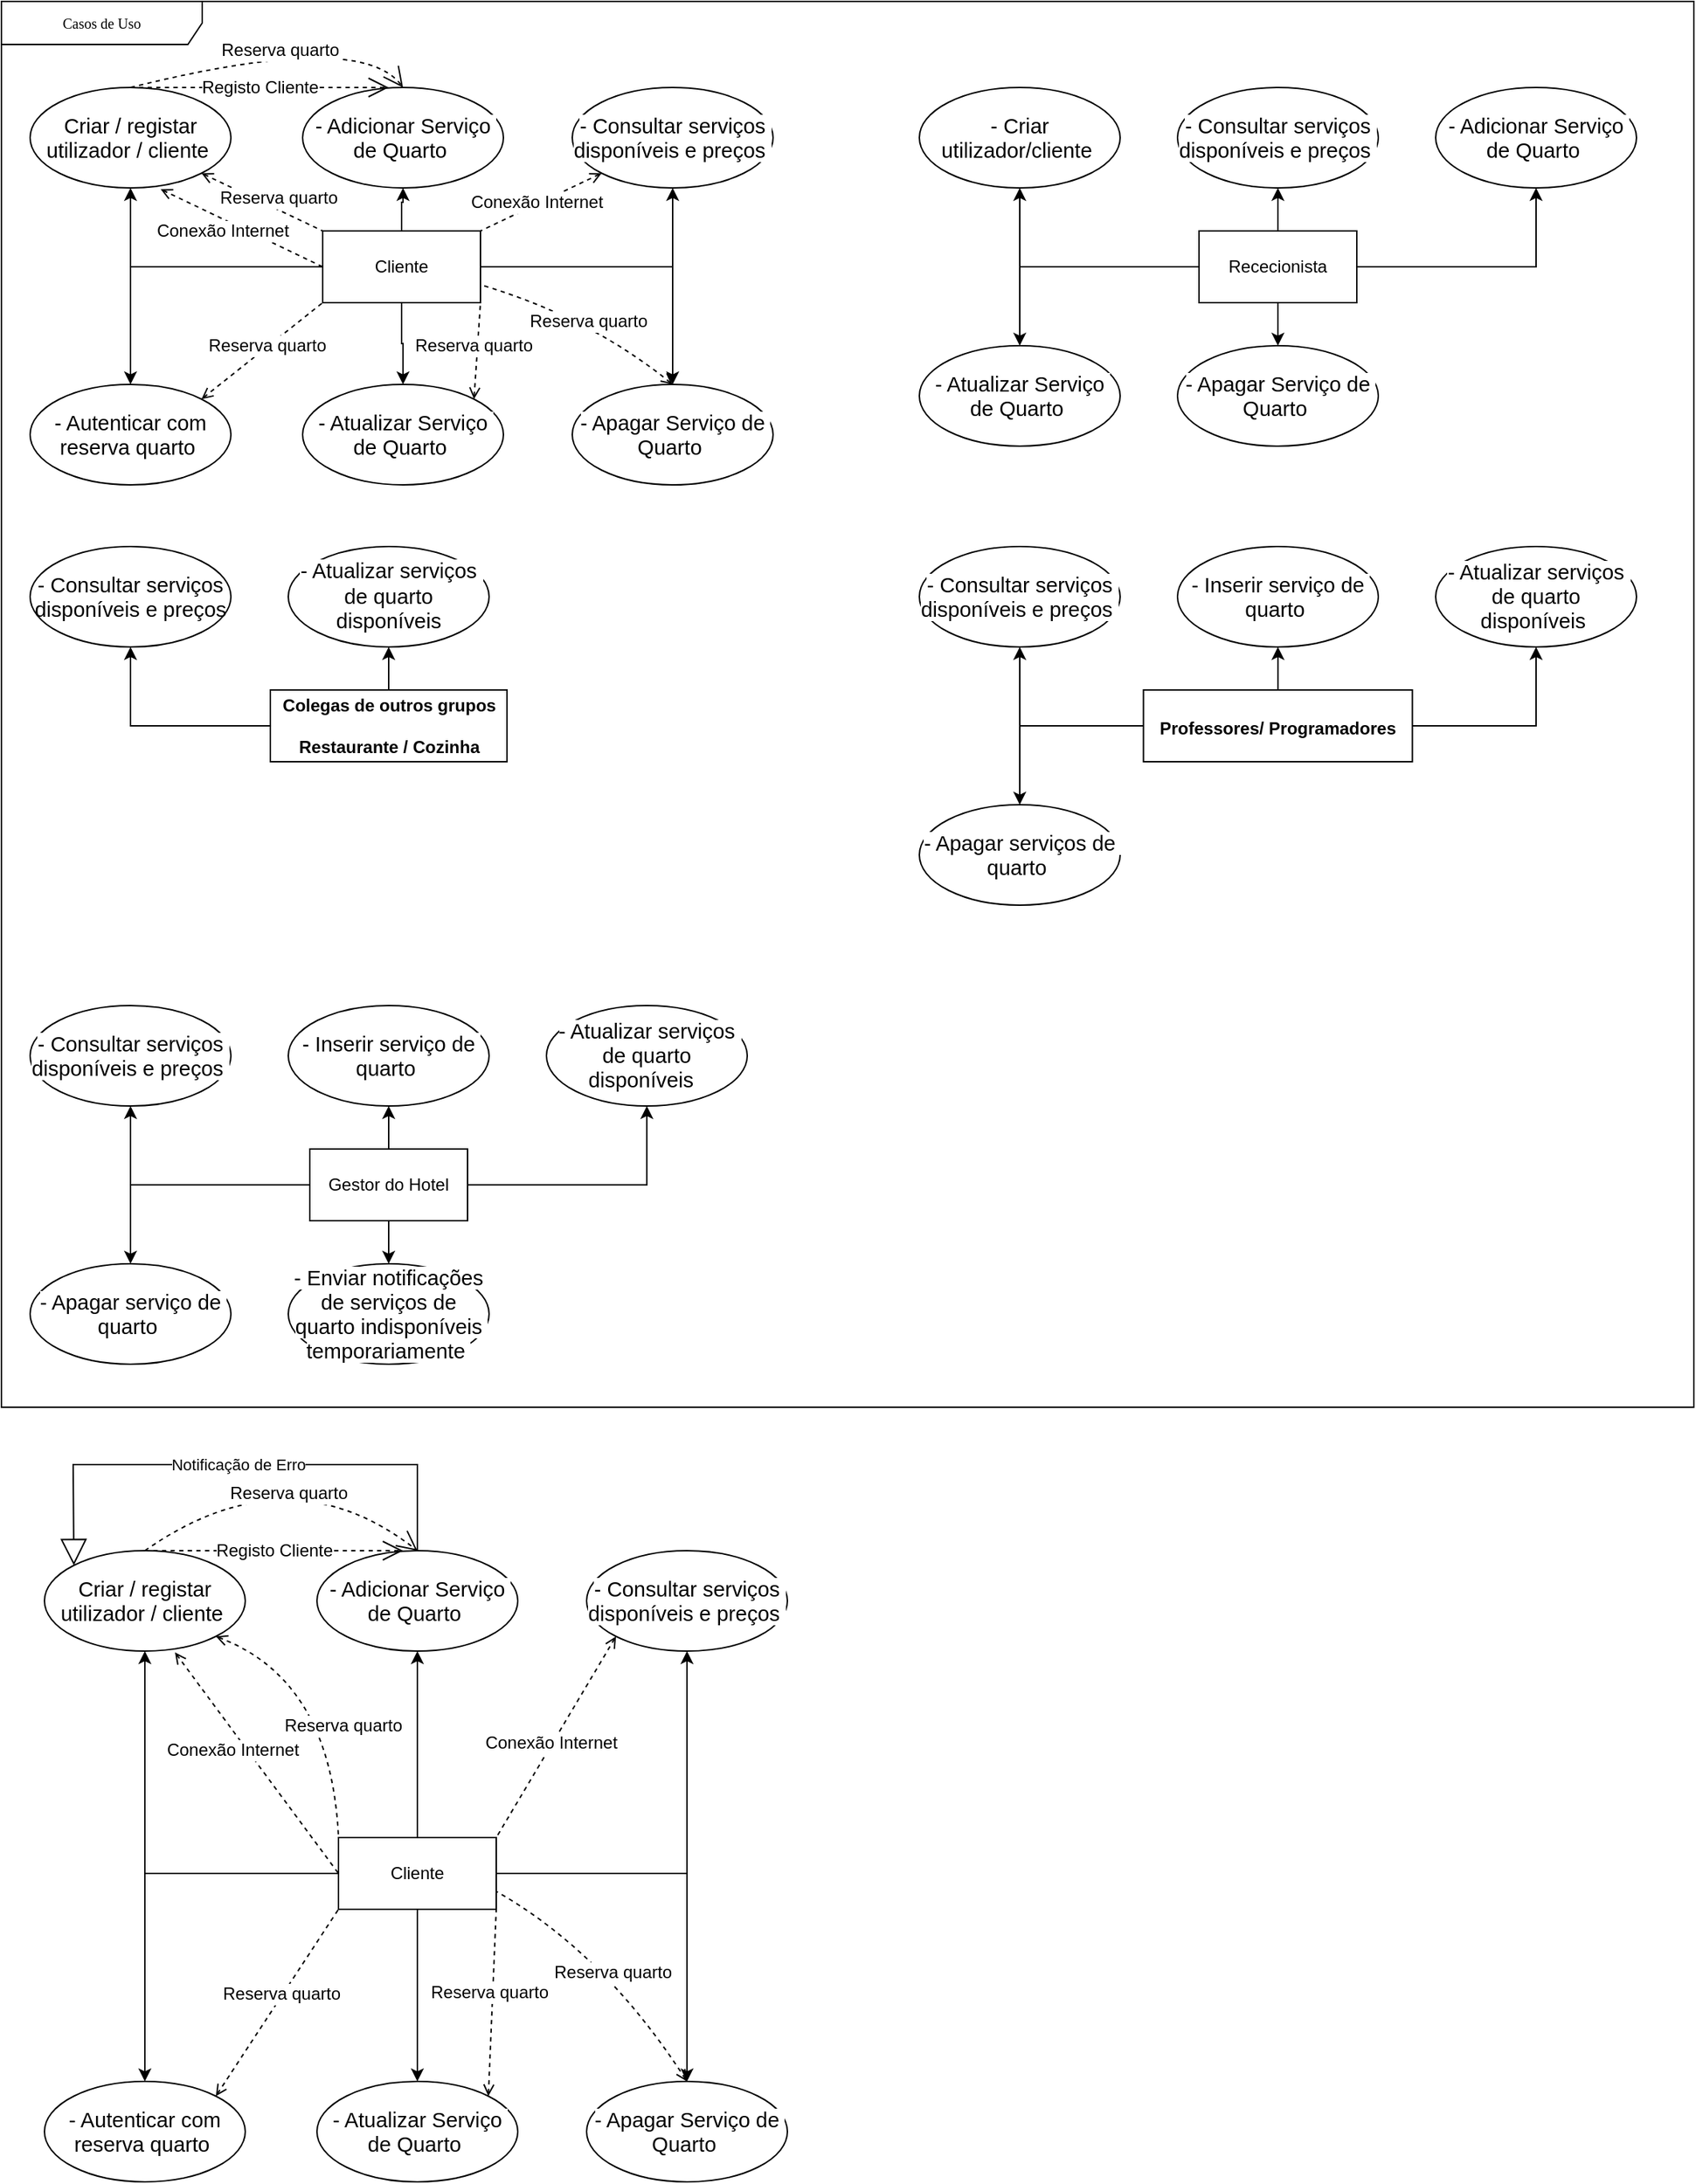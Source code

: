 <mxfile version="24.7.17">
  <diagram name="Page-1" id="c4acf3e9-155e-7222-9cf6-157b1a14988f">
    <mxGraphModel dx="1722" dy="953" grid="1" gridSize="10" guides="1" tooltips="1" connect="1" arrows="1" fold="1" page="1" pageScale="1" pageWidth="850" pageHeight="1100" background="none" math="0" shadow="0">
      <root>
        <mxCell id="0" />
        <mxCell id="1" parent="0" />
        <mxCell id="17acba5748e5396b-1" value="Casos de Uso" style="shape=umlFrame;whiteSpace=wrap;html=1;rounded=0;shadow=0;comic=0;labelBackgroundColor=none;strokeWidth=1;fontFamily=Verdana;fontSize=10;align=center;width=140;height=30;" parent="1" vertex="1">
          <mxGeometry x="20" y="20" width="1180" height="980" as="geometry" />
        </mxCell>
        <mxCell id="TRqUTvNIFAxU2LXoDbBm-1" value="&lt;span style=&quot;-webkit-user-drag: none; -webkit-tap-highlight-color: transparent; margin: 0px; padding: 0px; user-select: text; text-align: left; white-space-collapse: preserve; background-color: rgb(255, 255, 255); font-size: 11pt; line-height: 17px; font-family: Calibri, Calibri_EmbeddedFont, Calibri_MSFontService, sans-serif; font-variant-ligatures: none !important;&quot; class=&quot;TextRun SCXW75571913 BCX0&quot; lang=&quot;PT-PT&quot; data-contrast=&quot;auto&quot;&gt;&lt;span style=&quot;-webkit-user-drag: none; -webkit-tap-highlight-color: transparent; margin: 0px; padding: 0px; user-select: text;&quot; class=&quot;NormalTextRun SCXW75571913 BCX0&quot;&gt;Criar &lt;/span&gt;&lt;span style=&quot;-webkit-user-drag: none; -webkit-tap-highlight-color: transparent; margin: 0px; padding: 0px; user-select: text;&quot; class=&quot;NormalTextRun SCXW75571913 BCX0&quot;&gt;/ registar&lt;/span&gt;&lt;span style=&quot;-webkit-user-drag: none; -webkit-tap-highlight-color: transparent; margin: 0px; padding: 0px; user-select: text;&quot; class=&quot;NormalTextRun SCXW75571913 BCX0&quot;&gt; utilizador &lt;/span&gt;&lt;span style=&quot;-webkit-user-drag: none; -webkit-tap-highlight-color: transparent; margin: 0px; padding: 0px; user-select: text;&quot; class=&quot;NormalTextRun SCXW75571913 BCX0&quot;&gt;/ cliente&lt;/span&gt;&lt;/span&gt;&lt;span style=&quot;-webkit-user-drag: none; -webkit-tap-highlight-color: transparent; margin: 0px; padding: 0px; user-select: text; text-align: left; white-space-collapse: preserve; background-color: rgb(255, 255, 255); font-size: 11pt; line-height: 17px; font-family: Calibri, Calibri_EmbeddedFont, Calibri_MSFontService, sans-serif;&quot; data-ccp-props=&quot;{}&quot; class=&quot;EOP SCXW75571913 BCX0&quot;&gt;&amp;nbsp;&lt;/span&gt;" style="ellipse;whiteSpace=wrap;html=1;" parent="1" vertex="1">
          <mxGeometry x="40" y="80" width="140" height="70" as="geometry" />
        </mxCell>
        <mxCell id="TRqUTvNIFAxU2LXoDbBm-2" value="&lt;span style=&quot;-webkit-user-drag: none; -webkit-tap-highlight-color: transparent; margin: 0px; padding: 0px; user-select: text; text-align: left; white-space-collapse: preserve; background-color: rgb(255, 255, 255); font-size: 11pt; line-height: 17px; font-family: Calibri, Calibri_EmbeddedFont, Calibri_MSFontService, sans-serif; font-variant-ligatures: none !important;&quot; class=&quot;TextRun SCXW180623992 BCX0&quot; lang=&quot;PT-PT&quot; data-contrast=&quot;auto&quot;&gt;&lt;span style=&quot;-webkit-user-drag: none; -webkit-tap-highlight-color: transparent; margin: 0px; padding: 0px; user-select: text;&quot; class=&quot;NormalTextRun SCXW180623992 BCX0&quot;&gt;- Autenticar &lt;/span&gt;&lt;span style=&quot;-webkit-user-drag: none; -webkit-tap-highlight-color: transparent; margin: 0px; padding: 0px; user-select: text;&quot; class=&quot;NormalTextRun SCXW180623992 BCX0&quot;&gt;com &lt;/span&gt;&lt;span style=&quot;-webkit-user-drag: none; -webkit-tap-highlight-color: transparent; margin: 0px; padding: 0px; user-select: text;&quot; class=&quot;NormalTextRun SCXW180623992 BCX0&quot;&gt;reserva&lt;/span&gt;&lt;span style=&quot;-webkit-user-drag: none; -webkit-tap-highlight-color: transparent; margin: 0px; padding: 0px; user-select: text;&quot; class=&quot;NormalTextRun SCXW180623992 BCX0&quot;&gt; quarto&lt;/span&gt;&lt;/span&gt;&lt;span style=&quot;-webkit-user-drag: none; -webkit-tap-highlight-color: transparent; margin: 0px; padding: 0px; user-select: text; text-align: left; white-space-collapse: preserve; background-color: rgb(255, 255, 255); font-size: 11pt; line-height: 17px; font-family: Calibri, Calibri_EmbeddedFont, Calibri_MSFontService, sans-serif;&quot; data-ccp-props=&quot;{}&quot; class=&quot;EOP SCXW180623992 BCX0&quot;&gt;&amp;nbsp;&lt;/span&gt;" style="ellipse;whiteSpace=wrap;html=1;" parent="1" vertex="1">
          <mxGeometry x="40" y="287" width="140" height="70" as="geometry" />
        </mxCell>
        <mxCell id="TRqUTvNIFAxU2LXoDbBm-3" value="&lt;span style=&quot;-webkit-user-drag: none; -webkit-tap-highlight-color: transparent; margin: 0px; padding: 0px; user-select: text; text-align: left; white-space-collapse: preserve; background-color: rgb(255, 255, 255); font-size: 11pt; line-height: 17px; font-family: Calibri, Calibri_EmbeddedFont, Calibri_MSFontService, sans-serif; font-variant-ligatures: none !important;&quot; class=&quot;TextRun SCXW109686073 BCX0&quot; lang=&quot;PT-PT&quot; data-contrast=&quot;auto&quot;&gt;&lt;span style=&quot;-webkit-user-drag: none; -webkit-tap-highlight-color: transparent; margin: 0px; padding: 0px; user-select: text;&quot; class=&quot;NormalTextRun SCXW109686073 BCX0&quot;&gt;- &lt;/span&gt;&lt;span style=&quot;-webkit-user-drag: none; -webkit-tap-highlight-color: transparent; margin: 0px; padding: 0px; user-select: text;&quot; class=&quot;NormalTextRun SCXW109686073 BCX0&quot;&gt;Consultar serviços disponíveis e preços&lt;/span&gt;&lt;/span&gt;&lt;span style=&quot;-webkit-user-drag: none; -webkit-tap-highlight-color: transparent; margin: 0px; padding: 0px; user-select: text; text-align: left; white-space-collapse: preserve; background-color: rgb(255, 255, 255); font-size: 11pt; line-height: 17px; font-family: Calibri, Calibri_EmbeddedFont, Calibri_MSFontService, sans-serif;&quot; data-ccp-props=&quot;{}&quot; class=&quot;EOP SCXW109686073 BCX0&quot;&gt;&amp;nbsp;&lt;/span&gt;" style="ellipse;whiteSpace=wrap;html=1;" parent="1" vertex="1">
          <mxGeometry x="418" y="80" width="140" height="70" as="geometry" />
        </mxCell>
        <mxCell id="TRqUTvNIFAxU2LXoDbBm-4" value="&lt;span style=&quot;-webkit-user-drag: none; -webkit-tap-highlight-color: transparent; margin: 0px; padding: 0px; user-select: text; text-align: left; white-space-collapse: preserve; background-color: rgb(255, 255, 255); font-size: 11pt; line-height: 17px; font-family: Calibri, Calibri_EmbeddedFont, Calibri_MSFontService, sans-serif; font-variant-ligatures: none !important;&quot; class=&quot;TextRun SCXW32491162 BCX0&quot; lang=&quot;PT-PT&quot; data-contrast=&quot;auto&quot;&gt;&lt;span style=&quot;-webkit-user-drag: none; -webkit-tap-highlight-color: transparent; margin: 0px; padding: 0px; user-select: text;&quot; class=&quot;NormalTextRun SCXW32491162 BCX0&quot;&gt;- &lt;/span&gt;&lt;span style=&quot;-webkit-user-drag: none; -webkit-tap-highlight-color: transparent; margin: 0px; padding: 0px; user-select: text;&quot; class=&quot;NormalTextRun SCXW32491162 BCX0&quot;&gt;Adicionar&lt;/span&gt;&lt;span style=&quot;-webkit-user-drag: none; -webkit-tap-highlight-color: transparent; margin: 0px; padding: 0px; user-select: text;&quot; class=&quot;NormalTextRun SCXW32491162 BCX0&quot;&gt; &lt;/span&gt;&lt;span style=&quot;-webkit-user-drag: none; -webkit-tap-highlight-color: transparent; margin: 0px; padding: 0px; user-select: text;&quot; class=&quot;NormalTextRun SCXW32491162 BCX0&quot;&gt;S&lt;/span&gt;&lt;span style=&quot;-webkit-user-drag: none; -webkit-tap-highlight-color: transparent; margin: 0px; padding: 0px; user-select: text;&quot; class=&quot;NormalTextRun SCXW32491162 BCX0&quot;&gt;erviço de &lt;/span&gt;&lt;span style=&quot;-webkit-user-drag: none; -webkit-tap-highlight-color: transparent; margin: 0px; padding: 0px; user-select: text;&quot; class=&quot;NormalTextRun SCXW32491162 BCX0&quot;&gt;Quarto&lt;/span&gt;&lt;/span&gt;&lt;span style=&quot;-webkit-user-drag: none; -webkit-tap-highlight-color: transparent; margin: 0px; padding: 0px; user-select: text; text-align: left; white-space-collapse: preserve; background-color: rgb(255, 255, 255); font-size: 11pt; line-height: 17px; font-family: Calibri, Calibri_EmbeddedFont, Calibri_MSFontService, sans-serif;&quot; data-ccp-props=&quot;{}&quot; class=&quot;EOP SCXW32491162 BCX0&quot;&gt;&amp;nbsp;&lt;/span&gt;" style="ellipse;whiteSpace=wrap;html=1;" parent="1" vertex="1">
          <mxGeometry x="230" y="80" width="140" height="70" as="geometry" />
        </mxCell>
        <mxCell id="TRqUTvNIFAxU2LXoDbBm-5" value="&lt;span style=&quot;-webkit-user-drag: none; -webkit-tap-highlight-color: transparent; margin: 0px; padding: 0px; user-select: text; text-align: left; white-space-collapse: preserve; background-color: rgb(255, 255, 255); font-size: 11pt; line-height: 17px; font-family: Calibri, Calibri_EmbeddedFont, Calibri_MSFontService, sans-serif; font-variant-ligatures: none !important;&quot; class=&quot;TextRun SCXW235727160 BCX0&quot; lang=&quot;PT-PT&quot; data-contrast=&quot;auto&quot;&gt;&lt;span style=&quot;-webkit-user-drag: none; -webkit-tap-highlight-color: transparent; margin: 0px; padding: 0px; user-select: text;&quot; class=&quot;NormalTextRun SCXW235727160 BCX0&quot;&gt;- Atualizar Serviço de Quarto&lt;/span&gt;&lt;/span&gt;&lt;span style=&quot;-webkit-user-drag: none; -webkit-tap-highlight-color: transparent; margin: 0px; padding: 0px; user-select: text; text-align: left; white-space-collapse: preserve; background-color: rgb(255, 255, 255); font-size: 11pt; line-height: 17px; font-family: Calibri, Calibri_EmbeddedFont, Calibri_MSFontService, sans-serif;&quot; data-ccp-props=&quot;{}&quot; class=&quot;EOP SCXW235727160 BCX0&quot;&gt;&amp;nbsp;&lt;/span&gt;" style="ellipse;whiteSpace=wrap;html=1;" parent="1" vertex="1">
          <mxGeometry x="230" y="287" width="140" height="70" as="geometry" />
        </mxCell>
        <mxCell id="TRqUTvNIFAxU2LXoDbBm-6" value="&lt;span style=&quot;-webkit-user-drag: none; -webkit-tap-highlight-color: transparent; margin: 0px; padding: 0px; user-select: text; text-align: left; white-space-collapse: preserve; background-color: rgb(255, 255, 255); font-size: 11pt; line-height: 17px; font-family: Calibri, Calibri_EmbeddedFont, Calibri_MSFontService, sans-serif; font-variant-ligatures: none !important;&quot; class=&quot;TextRun SCXW94446775 BCX0&quot; lang=&quot;PT-PT&quot; data-contrast=&quot;auto&quot;&gt;&lt;span style=&quot;-webkit-user-drag: none; -webkit-tap-highlight-color: transparent; margin: 0px; padding: 0px; user-select: text;&quot; class=&quot;NormalTextRun SCXW94446775 BCX0&quot;&gt;- Apagar Serviço de Quarto&lt;/span&gt;&lt;/span&gt;&lt;span style=&quot;-webkit-user-drag: none; -webkit-tap-highlight-color: transparent; margin: 0px; padding: 0px; user-select: text; text-align: left; white-space-collapse: preserve; background-color: rgb(255, 255, 255); font-size: 11pt; line-height: 17px; font-family: Calibri, Calibri_EmbeddedFont, Calibri_MSFontService, sans-serif;&quot; data-ccp-props=&quot;{}&quot; class=&quot;EOP SCXW94446775 BCX0&quot;&gt;&amp;nbsp;&lt;/span&gt;" style="ellipse;whiteSpace=wrap;html=1;" parent="1" vertex="1">
          <mxGeometry x="418" y="287" width="140" height="70" as="geometry" />
        </mxCell>
        <mxCell id="TRqUTvNIFAxU2LXoDbBm-15" style="edgeStyle=orthogonalEdgeStyle;rounded=0;orthogonalLoop=1;jettySize=auto;html=1;" parent="1" source="TRqUTvNIFAxU2LXoDbBm-14" target="TRqUTvNIFAxU2LXoDbBm-4" edge="1">
          <mxGeometry relative="1" as="geometry" />
        </mxCell>
        <mxCell id="TRqUTvNIFAxU2LXoDbBm-16" style="edgeStyle=orthogonalEdgeStyle;rounded=0;orthogonalLoop=1;jettySize=auto;html=1;" parent="1" source="TRqUTvNIFAxU2LXoDbBm-14" target="TRqUTvNIFAxU2LXoDbBm-3" edge="1">
          <mxGeometry relative="1" as="geometry" />
        </mxCell>
        <mxCell id="TRqUTvNIFAxU2LXoDbBm-17" style="edgeStyle=orthogonalEdgeStyle;rounded=0;orthogonalLoop=1;jettySize=auto;html=1;entryX=0.5;entryY=1;entryDx=0;entryDy=0;" parent="1" source="TRqUTvNIFAxU2LXoDbBm-14" target="TRqUTvNIFAxU2LXoDbBm-1" edge="1">
          <mxGeometry relative="1" as="geometry" />
        </mxCell>
        <mxCell id="TRqUTvNIFAxU2LXoDbBm-18" style="edgeStyle=orthogonalEdgeStyle;rounded=0;orthogonalLoop=1;jettySize=auto;html=1;" parent="1" source="TRqUTvNIFAxU2LXoDbBm-14" target="TRqUTvNIFAxU2LXoDbBm-5" edge="1">
          <mxGeometry relative="1" as="geometry" />
        </mxCell>
        <mxCell id="TRqUTvNIFAxU2LXoDbBm-19" style="edgeStyle=orthogonalEdgeStyle;rounded=0;orthogonalLoop=1;jettySize=auto;html=1;" parent="1" source="TRqUTvNIFAxU2LXoDbBm-14" target="TRqUTvNIFAxU2LXoDbBm-6" edge="1">
          <mxGeometry relative="1" as="geometry" />
        </mxCell>
        <mxCell id="TRqUTvNIFAxU2LXoDbBm-20" style="edgeStyle=orthogonalEdgeStyle;rounded=0;orthogonalLoop=1;jettySize=auto;html=1;" parent="1" source="TRqUTvNIFAxU2LXoDbBm-14" target="TRqUTvNIFAxU2LXoDbBm-2" edge="1">
          <mxGeometry relative="1" as="geometry" />
        </mxCell>
        <mxCell id="TRqUTvNIFAxU2LXoDbBm-14" value="Cliente" style="html=1;whiteSpace=wrap;" parent="1" vertex="1">
          <mxGeometry x="244" y="180" width="110" height="50" as="geometry" />
        </mxCell>
        <mxCell id="188S0xd9ToCCXMYDWvKy-2" value="&lt;span style=&quot;-webkit-user-drag: none; -webkit-tap-highlight-color: transparent; margin: 0px; padding: 0px; user-select: text; text-align: left; white-space-collapse: preserve; background-color: rgb(255, 255, 255); font-size: 11pt; line-height: 17px; font-family: Calibri, Calibri_EmbeddedFont, Calibri_MSFontService, sans-serif; font-variant-ligatures: none !important;&quot; class=&quot;TextRun SCXW247957925 BCX0&quot; lang=&quot;PT-PT&quot; data-contrast=&quot;auto&quot;&gt;&lt;span style=&quot;-webkit-user-drag: none; -webkit-tap-highlight-color: transparent; margin: 0px; padding: 0px; user-select: text;&quot; class=&quot;NormalTextRun SCXW247957925 BCX0&quot;&gt;- Criar utilizador&lt;/span&gt;&lt;span style=&quot;-webkit-user-drag: none; -webkit-tap-highlight-color: transparent; margin: 0px; padding: 0px; user-select: text;&quot; class=&quot;NormalTextRun SCXW247957925 BCX0&quot;&gt;/cliente&lt;/span&gt;&lt;/span&gt;&lt;span style=&quot;-webkit-user-drag: none; -webkit-tap-highlight-color: transparent; margin: 0px; padding: 0px; user-select: text; text-align: left; white-space-collapse: preserve; background-color: rgb(255, 255, 255); font-size: 11pt; line-height: 17px; font-family: Calibri, Calibri_EmbeddedFont, Calibri_MSFontService, sans-serif;&quot; data-ccp-props=&quot;{}&quot; class=&quot;EOP SCXW247957925 BCX0&quot;&gt;&amp;nbsp;&lt;/span&gt;" style="ellipse;whiteSpace=wrap;html=1;" parent="1" vertex="1">
          <mxGeometry x="660" y="80" width="140" height="70" as="geometry" />
        </mxCell>
        <mxCell id="188S0xd9ToCCXMYDWvKy-3" value="&lt;span style=&quot;-webkit-user-drag: none; -webkit-tap-highlight-color: transparent; margin: 0px; padding: 0px; user-select: text; text-align: left; white-space-collapse: preserve; background-color: rgb(255, 255, 255); font-size: 11pt; line-height: 17px; font-family: Calibri, Calibri_EmbeddedFont, Calibri_MSFontService, sans-serif; font-variant-ligatures: none !important;&quot; class=&quot;TextRun SCXW54828453 BCX0&quot; lang=&quot;PT-PT&quot; data-contrast=&quot;auto&quot;&gt;&lt;span style=&quot;-webkit-user-drag: none; -webkit-tap-highlight-color: transparent; margin: 0px; padding: 0px; user-select: text;&quot; class=&quot;NormalTextRun SCXW54828453 BCX0&quot;&gt;- Atualizar Serviço de Quarto&lt;/span&gt;&lt;/span&gt;&lt;span style=&quot;-webkit-user-drag: none; -webkit-tap-highlight-color: transparent; margin: 0px; padding: 0px; user-select: text; text-align: left; white-space-collapse: preserve; background-color: rgb(255, 255, 255); font-size: 11pt; line-height: 17px; font-family: Calibri, Calibri_EmbeddedFont, Calibri_MSFontService, sans-serif;&quot; data-ccp-props=&quot;{}&quot; class=&quot;EOP SCXW54828453 BCX0&quot;&gt;&amp;nbsp;&lt;/span&gt;" style="ellipse;whiteSpace=wrap;html=1;" parent="1" vertex="1">
          <mxGeometry x="660" y="260" width="140" height="70" as="geometry" />
        </mxCell>
        <mxCell id="188S0xd9ToCCXMYDWvKy-4" value="&lt;span style=&quot;-webkit-user-drag: none; -webkit-tap-highlight-color: transparent; margin: 0px; padding: 0px; user-select: text; text-align: left; white-space-collapse: preserve; background-color: rgb(255, 255, 255); font-size: 11pt; line-height: 17px; font-family: Calibri, Calibri_EmbeddedFont, Calibri_MSFontService, sans-serif; font-variant-ligatures: none !important;&quot; class=&quot;TextRun SCXW182080053 BCX0&quot; lang=&quot;PT-PT&quot; data-contrast=&quot;auto&quot;&gt;&lt;span style=&quot;-webkit-user-drag: none; -webkit-tap-highlight-color: transparent; margin: 0px; padding: 0px; user-select: text;&quot; class=&quot;NormalTextRun SCXW182080053 BCX0&quot;&gt;- Adicionar Serviço de Quarto&lt;/span&gt;&lt;/span&gt;&lt;span style=&quot;-webkit-user-drag: none; -webkit-tap-highlight-color: transparent; margin: 0px; padding: 0px; user-select: text; text-align: left; white-space-collapse: preserve; background-color: rgb(255, 255, 255); font-size: 11pt; line-height: 17px; font-family: Calibri, Calibri_EmbeddedFont, Calibri_MSFontService, sans-serif;&quot; data-ccp-props=&quot;{}&quot; class=&quot;EOP SCXW182080053 BCX0&quot;&gt;&amp;nbsp;&lt;/span&gt;" style="ellipse;whiteSpace=wrap;html=1;" parent="1" vertex="1">
          <mxGeometry x="1020" y="80" width="140" height="70" as="geometry" />
        </mxCell>
        <mxCell id="188S0xd9ToCCXMYDWvKy-5" value="&lt;span style=&quot;-webkit-user-drag: none; -webkit-tap-highlight-color: transparent; margin: 0px; padding: 0px; user-select: text; text-align: left; white-space-collapse: preserve; background-color: rgb(255, 255, 255); font-size: 11pt; line-height: 17px; font-family: Calibri, Calibri_EmbeddedFont, Calibri_MSFontService, sans-serif; font-variant-ligatures: none !important;&quot; class=&quot;TextRun SCXW98077444 BCX0&quot; lang=&quot;PT-PT&quot; data-contrast=&quot;auto&quot;&gt;&lt;span style=&quot;-webkit-user-drag: none; -webkit-tap-highlight-color: transparent; margin: 0px; padding: 0px; user-select: text;&quot; class=&quot;NormalTextRun SCXW98077444 BCX0&quot;&gt;- Consultar serviços disponíveis e preços&lt;/span&gt;&lt;/span&gt;&lt;span style=&quot;-webkit-user-drag: none; -webkit-tap-highlight-color: transparent; margin: 0px; padding: 0px; user-select: text; text-align: left; white-space-collapse: preserve; background-color: rgb(255, 255, 255); font-size: 11pt; line-height: 17px; font-family: Calibri, Calibri_EmbeddedFont, Calibri_MSFontService, sans-serif;&quot; data-ccp-props=&quot;{}&quot; class=&quot;EOP SCXW98077444 BCX0&quot;&gt;&amp;nbsp;&lt;/span&gt;" style="ellipse;whiteSpace=wrap;html=1;" parent="1" vertex="1">
          <mxGeometry x="840" y="80" width="140" height="70" as="geometry" />
        </mxCell>
        <mxCell id="188S0xd9ToCCXMYDWvKy-6" value="&lt;span style=&quot;-webkit-user-drag: none; -webkit-tap-highlight-color: transparent; margin: 0px; padding: 0px; user-select: text; text-align: left; white-space-collapse: preserve; background-color: rgb(255, 255, 255); font-size: 11pt; line-height: 17px; font-family: Calibri, Calibri_EmbeddedFont, Calibri_MSFontService, sans-serif; font-variant-ligatures: none !important;&quot; class=&quot;TextRun SCXW36829501 BCX0&quot; lang=&quot;PT-PT&quot; data-contrast=&quot;auto&quot;&gt;&lt;span style=&quot;-webkit-user-drag: none; -webkit-tap-highlight-color: transparent; margin: 0px; padding: 0px; user-select: text;&quot; class=&quot;NormalTextRun SCXW36829501 BCX0&quot;&gt;- Apagar Serviço de Quarto&lt;/span&gt;&lt;/span&gt;&lt;span style=&quot;-webkit-user-drag: none; -webkit-tap-highlight-color: transparent; margin: 0px; padding: 0px; user-select: text; text-align: left; white-space-collapse: preserve; background-color: rgb(255, 255, 255); font-size: 11pt; line-height: 17px; font-family: Calibri, Calibri_EmbeddedFont, Calibri_MSFontService, sans-serif;&quot; data-ccp-props=&quot;{}&quot; class=&quot;EOP SCXW36829501 BCX0&quot;&gt;&amp;nbsp;&lt;/span&gt;" style="ellipse;whiteSpace=wrap;html=1;" parent="1" vertex="1">
          <mxGeometry x="840" y="260" width="140" height="70" as="geometry" />
        </mxCell>
        <mxCell id="188S0xd9ToCCXMYDWvKy-8" style="edgeStyle=orthogonalEdgeStyle;rounded=0;orthogonalLoop=1;jettySize=auto;html=1;" parent="1" source="188S0xd9ToCCXMYDWvKy-14" target="188S0xd9ToCCXMYDWvKy-5" edge="1">
          <mxGeometry relative="1" as="geometry" />
        </mxCell>
        <mxCell id="188S0xd9ToCCXMYDWvKy-9" style="edgeStyle=orthogonalEdgeStyle;rounded=0;orthogonalLoop=1;jettySize=auto;html=1;" parent="1" source="188S0xd9ToCCXMYDWvKy-14" target="188S0xd9ToCCXMYDWvKy-4" edge="1">
          <mxGeometry relative="1" as="geometry" />
        </mxCell>
        <mxCell id="188S0xd9ToCCXMYDWvKy-10" style="edgeStyle=orthogonalEdgeStyle;rounded=0;orthogonalLoop=1;jettySize=auto;html=1;entryX=0.5;entryY=1;entryDx=0;entryDy=0;" parent="1" source="188S0xd9ToCCXMYDWvKy-14" target="188S0xd9ToCCXMYDWvKy-2" edge="1">
          <mxGeometry relative="1" as="geometry" />
        </mxCell>
        <mxCell id="188S0xd9ToCCXMYDWvKy-11" style="edgeStyle=orthogonalEdgeStyle;rounded=0;orthogonalLoop=1;jettySize=auto;html=1;" parent="1" source="188S0xd9ToCCXMYDWvKy-14" target="188S0xd9ToCCXMYDWvKy-6" edge="1">
          <mxGeometry relative="1" as="geometry" />
        </mxCell>
        <mxCell id="188S0xd9ToCCXMYDWvKy-13" style="edgeStyle=orthogonalEdgeStyle;rounded=0;orthogonalLoop=1;jettySize=auto;html=1;" parent="1" source="188S0xd9ToCCXMYDWvKy-14" target="188S0xd9ToCCXMYDWvKy-3" edge="1">
          <mxGeometry relative="1" as="geometry" />
        </mxCell>
        <mxCell id="188S0xd9ToCCXMYDWvKy-14" value="Rececionista" style="html=1;whiteSpace=wrap;" parent="1" vertex="1">
          <mxGeometry x="855" y="180" width="110" height="50" as="geometry" />
        </mxCell>
        <mxCell id="188S0xd9ToCCXMYDWvKy-15" value="&lt;span style=&quot;accent-color: auto; place-content: normal; place-items: normal; place-self: auto; alignment-baseline: auto; anchor-name: none; animation: 0s ease 0s 1 normal none running none; animation-composition: replace; app-region: none; appearance: none; aspect-ratio: auto; backdrop-filter: none; backface-visibility: visible; background: none 0% 0% / auto repeat scroll padding-box border-box rgba(0, 0, 0, 0); background-blend-mode: normal; baseline-shift: 0px; baseline-source: auto; border-image: none 100% / 1 / 0 stretch; border-color: rgb(0, 0, 0); border-collapse: collapse; border-end-end-radius: 0px; border-end-start-radius: 0px; border-width: 0px; border-style: none; border-spacing: 0px; border-start-end-radius: 0px; border-start-start-radius: 0px; border-radius: 0px; inset: auto; box-shadow: none; box-sizing: content-box; break-after: auto; break-before: auto; break-inside: auto; buffered-rendering: auto; caption-side: top; caret-color: rgb(0, 0, 0); clear: none; clip: auto; clip-path: none; clip-rule: nonzero; color-interpolation: srgb; color-interpolation-filters: linearrgb; color-rendering: auto; color-scheme: normal; columns: auto; column-fill: balance; gap: normal; column-rule: 0px rgb(0, 0, 0); column-span: none; contain: none; contain-intrinsic-block-size: none; contain-intrinsic-size: none; contain-intrinsic-inline-size: none; container: none; content: normal; content-visibility: visible; counter-increment: none; counter-reset: none; counter-set: none; cursor: text; cx: 0px; cy: 0px; d: none; direction: ltr; display: inline; dominant-baseline: auto; empty-cells: show; field-sizing: fixed; fill: rgb(0, 0, 0); fill-opacity: 1; fill-rule: nonzero; filter: none; flex: 0 1 auto; flex-flow: row; float: none; flood-color: rgb(0, 0, 0); flood-opacity: 1; font-family: WordVisi_MSFontService, Calibri, Calibri_EmbeddedFont, Calibri_MSFontService, sans-serif; font-feature-settings: normal; font-kerning: none; font-optical-sizing: auto; font-palette: normal; font-size: 14.667px; font-size-adjust: none; font-stretch: 100%; font-synthesis: weight style small-caps; font-variant-ligatures: none; font-variant-numeric: normal; font-variant-east-asian: normal; font-variant-alternates: normal; font-variant-position: normal; font-variation-settings: normal; forced-color-adjust: auto; grid-area: auto; grid: none; height: auto; hyphenate-character: auto; hyphenate-limit-chars: auto; hyphens: manual; image-orientation: from-image; image-rendering: auto; initial-letter: normal; inline-size: auto; inset-area: none; inset-block: auto; inset-inline: auto; interpolate-size: numeric-only; isolation: auto; lighting-color: rgb(255, 255, 255); line-break: auto; line-height: 17px; list-style: outside none disc; margin: 0px; marker: none; mask: none; mask-type: luminance; math-depth: 0; math-shift: normal; math-style: normal; max-height: none; max-width: none; min-height: 0px; min-width: 0px; mix-blend-mode: normal; object-fit: fill; object-position: 50% 50%; object-view-box: none; offset: normal; opacity: 1; order: 0; outline: rgb(0, 0, 0) none 0px; outline-offset: 0px; overflow: visible; overflow-anchor: auto; overflow-clip-margin: 0px; overflow-wrap: break-word; overlay: none; overscroll-behavior-block: auto; overscroll-behavior-inline: auto; overscroll-behavior: auto; padding: 0px; page: auto; paint-order: normal; perspective: none; perspective-origin: 0px 0px; pointer-events: auto; position: static; position-anchor: auto; position-area: none; position-try: none; position-visibility: always; quotes: auto; r: 0px; resize: none; rotate: none; ruby-align: space-around; ruby-position: over; rx: auto; ry: auto; scale: none; scroll-behavior: auto; scroll-margin-block: 0px; scroll-margin: 0px; scroll-margin-inline: 0px; scroll-padding-block: auto; scroll-padding: auto; scroll-padding-inline: auto; scroll-snap-align: none; scroll-snap-stop: normal; scroll-snap-type: none; scroll-timeline: none; scrollbar-color: auto; scrollbar-gutter: auto; scrollbar-width: auto; shape-image-threshold: 0; shape-margin: 0px; shape-outside: none; shape-rendering: auto; speak: normal; stop-color: rgb(0, 0, 0); stop-opacity: 1; stroke: none; stroke-dasharray: none; stroke-dashoffset: 0px; stroke-linecap: butt; stroke-linejoin: miter; stroke-miterlimit: 4; stroke-opacity: 1; stroke-width: 1px; tab-size: 8; table-layout: auto; text-align: left; text-align-last: auto; text-anchor: start; text-combine-upright: none; text-decoration-style: solid; text-decoration-color: rgb(0, 0, 0); text-decoration-skip-ink: auto; text-emphasis: none rgb(0, 0, 0); text-emphasis-position: over; text-orientation: mixed; text-overflow: clip; text-rendering: auto; text-shadow: none; text-size-adjust: auto; text-spacing-trim: normal; text-underline-offset: auto; text-underline-position: auto; white-space-collapse: preserve; timeline-scope: none; touch-action: auto; transform: none; transform-box: view-box; transform-origin: 0px 0px; transform-style: flat; transition: all; translate: none; unicode-bidi: normal; user-select: text; vector-effect: none; vertical-align: baseline; view-timeline: none; view-transition-class: none; view-transition-name: none; visibility: visible; border-block-end: 0px none rgb(0, 0, 0); border-block-start: 0px none rgb(0, 0, 0); border-inline-end: 0px none rgb(0, 0, 0); -webkit-border-image: none; border-inline-start: 0px none rgb(0, 0, 0); -webkit-box-align: stretch; -webkit-box-decoration-break: slice; -webkit-box-direction: normal; -webkit-box-flex: 0; -webkit-box-ordinal-group: 1; -webkit-box-orient: horizontal; -webkit-box-pack: start; -webkit-font-smoothing: auto; -webkit-line-break: auto; -webkit-locale: &amp;quot;PT-PT&amp;quot;; block-size: auto; margin-block: 0px; margin-inline: 0px; -webkit-mask-box-image-source: none; -webkit-mask-box-image-slice: 0 fill; -webkit-mask-box-image-width: auto; -webkit-mask-box-image-outset: 0; -webkit-mask-box-image-repeat: stretch; max-block-size: none; max-inline-size: none; min-block-size: 0px; min-inline-size: 0px; padding-block: 0px; padding-inline: 0px; -webkit-print-color-adjust: economy; -webkit-rtl-ordering: logical; -webkit-ruby-position: before; -webkit-tap-highlight-color: rgba(0, 0, 0, 0); -webkit-text-combine: none; -webkit-text-fill-color: rgb(0, 0, 0); -webkit-text-orientation: vertical-right; -webkit-text-security: none; -webkit-text-stroke-color: rgb(0, 0, 0); -webkit-user-drag: none; -webkit-user-modify: read-only; -webkit-writing-mode: horizontal-tb; width: auto; will-change: auto; word-break: normal; writing-mode: horizontal-tb; x: 0px; y: 0px; z-index: auto; zoom: 1;&quot; class=&quot;TextRun SCXW40648182 BCX0&quot; lang=&quot;PT-PT&quot; data-contrast=&quot;auto&quot;&gt;&lt;span class=&quot;NormalTextRun SCXW40648182 BCX0&quot;&gt;- Consultar serviços disponíveis e preços&lt;/span&gt;&lt;/span&gt;" style="ellipse;whiteSpace=wrap;html=1;" parent="1" vertex="1">
          <mxGeometry x="40" y="400" width="140" height="70" as="geometry" />
        </mxCell>
        <mxCell id="188S0xd9ToCCXMYDWvKy-18" value="&lt;span style=&quot;-webkit-user-drag: none; -webkit-tap-highlight-color: transparent; margin: 0px; padding: 0px; user-select: text; font-family: Calibri, Calibri_EmbeddedFont, Calibri_MSFontService, sans-serif; font-size: 14.667px; font-variant-ligatures: none; text-align: left; white-space-collapse: preserve; background-color: rgb(255, 255, 255);&quot; class=&quot;NormalTextRun SCXW135372917 BCX0&quot;&gt;- &lt;/span&gt;&lt;span style=&quot;-webkit-user-drag: none; -webkit-tap-highlight-color: transparent; margin: 0px; padding: 0px; user-select: text; font-family: Calibri, Calibri_EmbeddedFont, Calibri_MSFontService, sans-serif; font-size: 14.667px; font-variant-ligatures: none; text-align: left; white-space-collapse: preserve; background-color: rgb(255, 255, 255);&quot; class=&quot;NormalTextRun SCXW135372917 BCX0&quot;&gt;Atualizar serviços de quarto disponíveis&lt;/span&gt;" style="ellipse;whiteSpace=wrap;html=1;" parent="1" vertex="1">
          <mxGeometry x="220" y="400" width="140" height="70" as="geometry" />
        </mxCell>
        <mxCell id="188S0xd9ToCCXMYDWvKy-20" style="edgeStyle=orthogonalEdgeStyle;rounded=0;orthogonalLoop=1;jettySize=auto;html=1;" parent="1" source="188S0xd9ToCCXMYDWvKy-25" target="188S0xd9ToCCXMYDWvKy-18" edge="1">
          <mxGeometry relative="1" as="geometry" />
        </mxCell>
        <mxCell id="188S0xd9ToCCXMYDWvKy-22" style="edgeStyle=orthogonalEdgeStyle;rounded=0;orthogonalLoop=1;jettySize=auto;html=1;entryX=0.5;entryY=1;entryDx=0;entryDy=0;" parent="1" source="188S0xd9ToCCXMYDWvKy-25" target="188S0xd9ToCCXMYDWvKy-15" edge="1">
          <mxGeometry relative="1" as="geometry" />
        </mxCell>
        <mxCell id="188S0xd9ToCCXMYDWvKy-25" value="&lt;b style=&quot;text-wrap: nowrap;&quot;&gt;Colegas de outros grupos&lt;br&gt;&lt;br&gt;Restaurante / Cozinha&lt;/b&gt;" style="html=1;whiteSpace=wrap;" parent="1" vertex="1">
          <mxGeometry x="207.5" y="500" width="165" height="50" as="geometry" />
        </mxCell>
        <mxCell id="188S0xd9ToCCXMYDWvKy-26" value="&lt;span style=&quot;white-space-collapse: preserve; -webkit-user-drag: none; -webkit-tap-highlight-color: transparent; margin: 0px; padding: 0px; user-select: text; text-align: left; background-color: rgb(255, 255, 255); font-size: 11pt; line-height: 17px; font-family: Calibri, Calibri_EmbeddedFont, Calibri_MSFontService, sans-serif; font-variant-ligatures: none !important;&quot; class=&quot;TextRun SCXW109686073 BCX0&quot; lang=&quot;PT-PT&quot; data-contrast=&quot;auto&quot;&gt;&lt;span style=&quot;-webkit-user-drag: none; -webkit-tap-highlight-color: transparent; margin: 0px; padding: 0px; user-select: text;&quot; class=&quot;NormalTextRun SCXW109686073 BCX0&quot;&gt;- &lt;/span&gt;&lt;span style=&quot;-webkit-user-drag: none; -webkit-tap-highlight-color: transparent; margin: 0px; padding: 0px; user-select: text;&quot; class=&quot;NormalTextRun SCXW109686073 BCX0&quot;&gt;Consultar serviços disponíveis e preços&lt;/span&gt;&lt;/span&gt;&lt;span style=&quot;white-space-collapse: preserve; -webkit-user-drag: none; -webkit-tap-highlight-color: transparent; margin: 0px; padding: 0px; user-select: text; text-align: left; background-color: rgb(255, 255, 255); font-size: 11pt; line-height: 17px; font-family: Calibri, Calibri_EmbeddedFont, Calibri_MSFontService, sans-serif;&quot; data-ccp-props=&quot;{}&quot; class=&quot;EOP SCXW109686073 BCX0&quot;&gt;&amp;nbsp;&lt;/span&gt;" style="ellipse;whiteSpace=wrap;html=1;" parent="1" vertex="1">
          <mxGeometry x="660" y="400" width="140" height="70" as="geometry" />
        </mxCell>
        <mxCell id="188S0xd9ToCCXMYDWvKy-27" value="&lt;span style=&quot;-webkit-user-drag: none; -webkit-tap-highlight-color: transparent; margin: 0px; padding: 0px; user-select: text; text-align: left; white-space-collapse: preserve; background-color: rgb(255, 255, 255); font-size: 11pt; line-height: 17px; font-family: Calibri, Calibri_EmbeddedFont, Calibri_MSFontService, sans-serif; font-variant-ligatures: none !important;&quot; class=&quot;TextRun SCXW155354545 BCX0&quot; lang=&quot;PT-PT&quot; data-contrast=&quot;auto&quot;&gt;&lt;span style=&quot;-webkit-user-drag: none; -webkit-tap-highlight-color: transparent; margin: 0px; padding: 0px; user-select: text;&quot; class=&quot;NormalTextRun SCXW155354545 BCX0&quot;&gt;- Apagar serviços de quarto&lt;/span&gt;&lt;/span&gt;&lt;span style=&quot;-webkit-user-drag: none; -webkit-tap-highlight-color: transparent; margin: 0px; padding: 0px; user-select: text; text-align: left; white-space-collapse: preserve; background-color: rgb(255, 255, 255); font-size: 11pt; line-height: 17px; font-family: Calibri, Calibri_EmbeddedFont, Calibri_MSFontService, sans-serif;&quot; data-ccp-props=&quot;{}&quot; class=&quot;EOP SCXW155354545 BCX0&quot;&gt;&amp;nbsp;&lt;/span&gt;" style="ellipse;whiteSpace=wrap;html=1;" parent="1" vertex="1">
          <mxGeometry x="660" y="580" width="140" height="70" as="geometry" />
        </mxCell>
        <mxCell id="188S0xd9ToCCXMYDWvKy-28" value="&lt;span style=&quot;-webkit-user-drag: none; -webkit-tap-highlight-color: transparent; margin: 0px; padding: 0px; user-select: text; text-align: left; white-space-collapse: preserve; background-color: rgb(255, 255, 255); font-size: 11pt; line-height: 17px; font-family: Calibri, Calibri_EmbeddedFont, Calibri_MSFontService, sans-serif; font-variant-ligatures: none !important;&quot; class=&quot;TextRun SCXW159287964 BCX0&quot; lang=&quot;PT-PT&quot; data-contrast=&quot;auto&quot;&gt;&lt;span style=&quot;-webkit-user-drag: none; -webkit-tap-highlight-color: transparent; margin: 0px; padding: 0px; user-select: text;&quot; class=&quot;NormalTextRun SCXW159287964 BCX0&quot;&gt;- &lt;/span&gt;&lt;span style=&quot;-webkit-user-drag: none; -webkit-tap-highlight-color: transparent; margin: 0px; padding: 0px; user-select: text;&quot; class=&quot;NormalTextRun SCXW159287964 BCX0&quot;&gt;Atualizar serviços de quarto&lt;/span&gt;&lt;span style=&quot;-webkit-user-drag: none; -webkit-tap-highlight-color: transparent; margin: 0px; padding: 0px; user-select: text;&quot; class=&quot;NormalTextRun SCXW159287964 BCX0&quot;&gt; disponíveis&lt;/span&gt;&lt;/span&gt;&lt;span style=&quot;-webkit-user-drag: none; -webkit-tap-highlight-color: transparent; margin: 0px; padding: 0px; user-select: text; text-align: left; white-space-collapse: preserve; background-color: rgb(255, 255, 255); font-size: 11pt; line-height: 17px; font-family: Calibri, Calibri_EmbeddedFont, Calibri_MSFontService, sans-serif;&quot; data-ccp-props=&quot;{}&quot; class=&quot;EOP SCXW159287964 BCX0&quot;&gt;&amp;nbsp;&lt;/span&gt;" style="ellipse;whiteSpace=wrap;html=1;" parent="1" vertex="1">
          <mxGeometry x="1020" y="400" width="140" height="70" as="geometry" />
        </mxCell>
        <mxCell id="188S0xd9ToCCXMYDWvKy-29" value="&lt;span style=&quot;-webkit-user-drag: none; -webkit-tap-highlight-color: transparent; margin: 0px; padding: 0px; user-select: text; text-align: left; white-space-collapse: preserve; background-color: rgb(255, 255, 255); font-size: 11pt; line-height: 17px; font-family: Calibri, Calibri_EmbeddedFont, Calibri_MSFontService, sans-serif; font-variant-ligatures: none !important;&quot; class=&quot;TextRun SCXW8358077 BCX0&quot; lang=&quot;PT-PT&quot; data-contrast=&quot;auto&quot;&gt;&lt;span style=&quot;-webkit-user-drag: none; -webkit-tap-highlight-color: transparent; margin: 0px; padding: 0px; user-select: text;&quot; class=&quot;NormalTextRun SCXW8358077 BCX0&quot;&gt;- &lt;/span&gt;&lt;span style=&quot;-webkit-user-drag: none; -webkit-tap-highlight-color: transparent; margin: 0px; padding: 0px; user-select: text;&quot; class=&quot;NormalTextRun SCXW8358077 BCX0&quot;&gt;Inserir serviço de quarto&lt;/span&gt;&lt;/span&gt;&lt;span style=&quot;-webkit-user-drag: none; -webkit-tap-highlight-color: transparent; margin: 0px; padding: 0px; user-select: text; text-align: left; white-space-collapse: preserve; background-color: rgb(255, 255, 255); font-size: 11pt; line-height: 17px; font-family: Calibri, Calibri_EmbeddedFont, Calibri_MSFontService, sans-serif;&quot; data-ccp-props=&quot;{}&quot; class=&quot;EOP SCXW8358077 BCX0&quot;&gt;&amp;nbsp;&lt;/span&gt;" style="ellipse;whiteSpace=wrap;html=1;" parent="1" vertex="1">
          <mxGeometry x="840" y="400" width="140" height="70" as="geometry" />
        </mxCell>
        <mxCell id="188S0xd9ToCCXMYDWvKy-32" style="edgeStyle=orthogonalEdgeStyle;rounded=0;orthogonalLoop=1;jettySize=auto;html=1;" parent="1" source="188S0xd9ToCCXMYDWvKy-38" target="188S0xd9ToCCXMYDWvKy-29" edge="1">
          <mxGeometry relative="1" as="geometry" />
        </mxCell>
        <mxCell id="188S0xd9ToCCXMYDWvKy-33" style="edgeStyle=orthogonalEdgeStyle;rounded=0;orthogonalLoop=1;jettySize=auto;html=1;" parent="1" source="188S0xd9ToCCXMYDWvKy-38" target="188S0xd9ToCCXMYDWvKy-28" edge="1">
          <mxGeometry relative="1" as="geometry" />
        </mxCell>
        <mxCell id="188S0xd9ToCCXMYDWvKy-34" style="edgeStyle=orthogonalEdgeStyle;rounded=0;orthogonalLoop=1;jettySize=auto;html=1;entryX=0.5;entryY=1;entryDx=0;entryDy=0;" parent="1" source="188S0xd9ToCCXMYDWvKy-38" target="188S0xd9ToCCXMYDWvKy-26" edge="1">
          <mxGeometry relative="1" as="geometry" />
        </mxCell>
        <mxCell id="188S0xd9ToCCXMYDWvKy-37" style="edgeStyle=orthogonalEdgeStyle;rounded=0;orthogonalLoop=1;jettySize=auto;html=1;" parent="1" source="188S0xd9ToCCXMYDWvKy-38" target="188S0xd9ToCCXMYDWvKy-27" edge="1">
          <mxGeometry relative="1" as="geometry" />
        </mxCell>
        <mxCell id="188S0xd9ToCCXMYDWvKy-38" value="&lt;p style=&quot;text-wrap: nowrap; margin: 4px 0px 0px;&quot;&gt;&lt;b&gt;Professores/ Programadores&lt;/b&gt;&lt;/p&gt;" style="html=1;whiteSpace=wrap;" parent="1" vertex="1">
          <mxGeometry x="816.25" y="500" width="187.5" height="50" as="geometry" />
        </mxCell>
        <mxCell id="188S0xd9ToCCXMYDWvKy-43" value="&lt;span style=&quot;-webkit-user-drag: none; -webkit-tap-highlight-color: transparent; margin: 0px; padding: 0px; user-select: text; text-align: left; white-space-collapse: preserve; background-color: rgb(255, 255, 255); font-size: 11pt; line-height: 17px; font-family: Calibri, Calibri_EmbeddedFont, Calibri_MSFontService, sans-serif; font-variant-ligatures: none !important;&quot; class=&quot;TextRun SCXW51956836 BCX0&quot; lang=&quot;PT-PT&quot; data-contrast=&quot;auto&quot;&gt;&lt;span style=&quot;-webkit-user-drag: none; -webkit-tap-highlight-color: transparent; margin: 0px; padding: 0px; user-select: text;&quot; class=&quot;NormalTextRun SCXW51956836 BCX0&quot;&gt;- &lt;/span&gt;&lt;span style=&quot;-webkit-user-drag: none; -webkit-tap-highlight-color: transparent; margin: 0px; padding: 0px; user-select: text;&quot; class=&quot;NormalTextRun SCXW51956836 BCX0&quot;&gt;Consultar serviços disponíveis e preços&lt;/span&gt;&lt;/span&gt;&lt;span style=&quot;-webkit-user-drag: none; -webkit-tap-highlight-color: transparent; margin: 0px; padding: 0px; user-select: text; text-align: left; white-space-collapse: preserve; background-color: rgb(255, 255, 255); font-size: 11pt; line-height: 17px; font-family: Calibri, Calibri_EmbeddedFont, Calibri_MSFontService, sans-serif;&quot; data-ccp-props=&quot;{}&quot; class=&quot;EOP SCXW51956836 BCX0&quot;&gt;&amp;nbsp;&lt;/span&gt;" style="ellipse;whiteSpace=wrap;html=1;" parent="1" vertex="1">
          <mxGeometry x="40" y="720" width="140" height="70" as="geometry" />
        </mxCell>
        <mxCell id="188S0xd9ToCCXMYDWvKy-44" value="&lt;span style=&quot;-webkit-user-drag: none; -webkit-tap-highlight-color: transparent; margin: 0px; padding: 0px; user-select: text; text-align: left; white-space-collapse: preserve; background-color: rgb(255, 255, 255); font-size: 11pt; line-height: 17px; font-family: Calibri, Calibri_EmbeddedFont, Calibri_MSFontService, sans-serif; font-variant-ligatures: none !important;&quot; class=&quot;TextRun SCXW25549926 BCX0&quot; lang=&quot;PT-PT&quot; data-contrast=&quot;auto&quot;&gt;&lt;span style=&quot;-webkit-user-drag: none; -webkit-tap-highlight-color: transparent; margin: 0px; padding: 0px; user-select: text;&quot; class=&quot;NormalTextRun SCXW25549926 BCX0&quot;&gt;- Apagar serviço de quarto&lt;/span&gt;&lt;/span&gt;&lt;span style=&quot;-webkit-user-drag: none; -webkit-tap-highlight-color: transparent; margin: 0px; padding: 0px; user-select: text; text-align: left; white-space-collapse: preserve; background-color: rgb(255, 255, 255); font-size: 11pt; line-height: 17px; font-family: Calibri, Calibri_EmbeddedFont, Calibri_MSFontService, sans-serif;&quot; data-ccp-props=&quot;{}&quot; class=&quot;EOP SCXW25549926 BCX0&quot;&gt;&amp;nbsp;&lt;/span&gt;" style="ellipse;whiteSpace=wrap;html=1;" parent="1" vertex="1">
          <mxGeometry x="40" y="900" width="140" height="70" as="geometry" />
        </mxCell>
        <mxCell id="188S0xd9ToCCXMYDWvKy-45" value="&lt;span style=&quot;-webkit-user-drag: none; -webkit-tap-highlight-color: transparent; margin: 0px; padding: 0px; user-select: text; text-align: left; white-space-collapse: preserve; background-color: rgb(255, 255, 255); font-size: 11pt; line-height: 17px; font-family: Calibri, Calibri_EmbeddedFont, Calibri_MSFontService, sans-serif; font-variant-ligatures: none !important;&quot; class=&quot;TextRun SCXW126525446 BCX0&quot; lang=&quot;PT-PT&quot; data-contrast=&quot;auto&quot;&gt;&lt;span style=&quot;-webkit-user-drag: none; -webkit-tap-highlight-color: transparent; margin: 0px; padding: 0px; user-select: text;&quot; class=&quot;NormalTextRun SCXW126525446 BCX0&quot;&gt;- Atualizar serviços &lt;/span&gt;&lt;span style=&quot;-webkit-user-drag: none; -webkit-tap-highlight-color: transparent; margin: 0px; padding: 0px; user-select: text;&quot; class=&quot;NormalTextRun SCXW126525446 BCX0&quot;&gt;de quarto &lt;/span&gt;&lt;span style=&quot;-webkit-user-drag: none; -webkit-tap-highlight-color: transparent; margin: 0px; padding: 0px; user-select: text;&quot; class=&quot;NormalTextRun SCXW126525446 BCX0&quot;&gt;disponíveis&amp;nbsp;&lt;/span&gt;&lt;/span&gt;&lt;span style=&quot;-webkit-user-drag: none; -webkit-tap-highlight-color: transparent; margin: 0px; padding: 0px; user-select: text; text-align: left; white-space-collapse: preserve; background-color: rgb(255, 255, 255); font-size: 11pt; line-height: 17px; font-family: Calibri, Calibri_EmbeddedFont, Calibri_MSFontService, sans-serif;&quot; data-ccp-props=&quot;{}&quot; class=&quot;EOP SCXW126525446 BCX0&quot;&gt;&amp;nbsp;&lt;/span&gt;" style="ellipse;whiteSpace=wrap;html=1;" parent="1" vertex="1">
          <mxGeometry x="400" y="720" width="140" height="70" as="geometry" />
        </mxCell>
        <mxCell id="188S0xd9ToCCXMYDWvKy-46" value="&lt;span style=&quot;-webkit-user-drag: none; -webkit-tap-highlight-color: transparent; margin: 0px; padding: 0px; user-select: text; text-align: left; white-space-collapse: preserve; background-color: rgb(255, 255, 255); font-size: 11pt; line-height: 17px; font-family: Calibri, Calibri_EmbeddedFont, Calibri_MSFontService, sans-serif; font-variant-ligatures: none !important;&quot; class=&quot;TextRun SCXW77529409 BCX0&quot; lang=&quot;PT-PT&quot; data-contrast=&quot;auto&quot;&gt;&lt;span style=&quot;-webkit-user-drag: none; -webkit-tap-highlight-color: transparent; margin: 0px; padding: 0px; user-select: text;&quot; class=&quot;NormalTextRun SCXW77529409 BCX0&quot;&gt;- &lt;/span&gt;&lt;span style=&quot;-webkit-user-drag: none; -webkit-tap-highlight-color: transparent; margin: 0px; padding: 0px; user-select: text;&quot; class=&quot;NormalTextRun SCXW77529409 BCX0&quot;&gt;Inserir serviço de quarto&lt;/span&gt;&lt;/span&gt;&lt;span style=&quot;-webkit-user-drag: none; -webkit-tap-highlight-color: transparent; margin: 0px; padding: 0px; user-select: text; text-align: left; white-space-collapse: preserve; background-color: rgb(255, 255, 255); font-size: 11pt; line-height: 17px; font-family: Calibri, Calibri_EmbeddedFont, Calibri_MSFontService, sans-serif;&quot; data-ccp-props=&quot;{}&quot; class=&quot;EOP SCXW77529409 BCX0&quot;&gt;&amp;nbsp;&lt;/span&gt;" style="ellipse;whiteSpace=wrap;html=1;" parent="1" vertex="1">
          <mxGeometry x="220" y="720" width="140" height="70" as="geometry" />
        </mxCell>
        <mxCell id="188S0xd9ToCCXMYDWvKy-47" value="&lt;span style=&quot;-webkit-user-drag: none; -webkit-tap-highlight-color: transparent; margin: 0px; padding: 0px; user-select: text; text-align: left; white-space-collapse: preserve; background-color: rgb(255, 255, 255); font-size: 11pt; line-height: 17px; font-family: Calibri, Calibri_EmbeddedFont, Calibri_MSFontService, sans-serif; font-variant-ligatures: none !important;&quot; class=&quot;TextRun SCXW187187492 BCX0&quot; lang=&quot;PT-PT&quot; data-contrast=&quot;auto&quot;&gt;&lt;span style=&quot;-webkit-user-drag: none; -webkit-tap-highlight-color: transparent; margin: 0px; padding: 0px; user-select: text;&quot; class=&quot;NormalTextRun SCXW187187492 BCX0&quot;&gt;-&lt;/span&gt;&lt;span style=&quot;-webkit-user-drag: none; -webkit-tap-highlight-color: transparent; margin: 0px; padding: 0px; user-select: text;&quot; class=&quot;NormalTextRun SCXW187187492 BCX0&quot;&gt; Enviar notificações de serviços de quarto indisponíveis temporariamente&lt;/span&gt;&lt;/span&gt;&lt;span style=&quot;-webkit-user-drag: none; -webkit-tap-highlight-color: transparent; margin: 0px; padding: 0px; user-select: text; text-align: left; white-space-collapse: preserve; background-color: rgb(255, 255, 255); font-size: 11pt; line-height: 17px; font-family: Calibri, Calibri_EmbeddedFont, Calibri_MSFontService, sans-serif;&quot; data-ccp-props=&quot;{}&quot; class=&quot;EOP SCXW187187492 BCX0&quot;&gt;&amp;nbsp;&lt;/span&gt;" style="ellipse;whiteSpace=wrap;html=1;" parent="1" vertex="1">
          <mxGeometry x="220" y="900" width="140" height="70" as="geometry" />
        </mxCell>
        <mxCell id="188S0xd9ToCCXMYDWvKy-49" style="edgeStyle=orthogonalEdgeStyle;rounded=0;orthogonalLoop=1;jettySize=auto;html=1;" parent="1" source="188S0xd9ToCCXMYDWvKy-55" target="188S0xd9ToCCXMYDWvKy-46" edge="1">
          <mxGeometry relative="1" as="geometry" />
        </mxCell>
        <mxCell id="188S0xd9ToCCXMYDWvKy-50" style="edgeStyle=orthogonalEdgeStyle;rounded=0;orthogonalLoop=1;jettySize=auto;html=1;" parent="1" source="188S0xd9ToCCXMYDWvKy-55" target="188S0xd9ToCCXMYDWvKy-45" edge="1">
          <mxGeometry relative="1" as="geometry" />
        </mxCell>
        <mxCell id="188S0xd9ToCCXMYDWvKy-51" style="edgeStyle=orthogonalEdgeStyle;rounded=0;orthogonalLoop=1;jettySize=auto;html=1;entryX=0.5;entryY=1;entryDx=0;entryDy=0;" parent="1" source="188S0xd9ToCCXMYDWvKy-55" target="188S0xd9ToCCXMYDWvKy-43" edge="1">
          <mxGeometry relative="1" as="geometry" />
        </mxCell>
        <mxCell id="188S0xd9ToCCXMYDWvKy-52" style="edgeStyle=orthogonalEdgeStyle;rounded=0;orthogonalLoop=1;jettySize=auto;html=1;" parent="1" source="188S0xd9ToCCXMYDWvKy-55" target="188S0xd9ToCCXMYDWvKy-47" edge="1">
          <mxGeometry relative="1" as="geometry" />
        </mxCell>
        <mxCell id="188S0xd9ToCCXMYDWvKy-54" style="edgeStyle=orthogonalEdgeStyle;rounded=0;orthogonalLoop=1;jettySize=auto;html=1;" parent="1" source="188S0xd9ToCCXMYDWvKy-55" target="188S0xd9ToCCXMYDWvKy-44" edge="1">
          <mxGeometry relative="1" as="geometry" />
        </mxCell>
        <mxCell id="188S0xd9ToCCXMYDWvKy-55" value="Gestor do Hotel" style="html=1;whiteSpace=wrap;" parent="1" vertex="1">
          <mxGeometry x="235" y="820" width="110" height="50" as="geometry" />
        </mxCell>
        <mxCell id="188S0xd9ToCCXMYDWvKy-56" value="Reserva quarto" style="endArrow=none;endSize=12;dashed=1;html=1;rounded=0;fontSize=12;curved=1;entryX=0;entryY=0;entryDx=0;entryDy=0;startArrow=open;startFill=0;endFill=0;exitX=1;exitY=1;exitDx=0;exitDy=0;" parent="1" source="TRqUTvNIFAxU2LXoDbBm-1" target="TRqUTvNIFAxU2LXoDbBm-14" edge="1">
          <mxGeometry x="0.21" y="8" width="160" relative="1" as="geometry">
            <mxPoint x="140" y="148.33" as="sourcePoint" />
            <mxPoint x="300" y="148.33" as="targetPoint" />
            <mxPoint x="-1" as="offset" />
          </mxGeometry>
        </mxCell>
        <mxCell id="188S0xd9ToCCXMYDWvKy-57" value="Registo Cliente" style="endArrow=open;endSize=12;dashed=1;html=1;rounded=0;fontSize=12;curved=1;exitX=0.5;exitY=0;exitDx=0;exitDy=0;" parent="1" source="TRqUTvNIFAxU2LXoDbBm-1" edge="1">
          <mxGeometry width="160" relative="1" as="geometry">
            <mxPoint x="140" y="80" as="sourcePoint" />
            <mxPoint x="290" y="80" as="targetPoint" />
          </mxGeometry>
        </mxCell>
        <mxCell id="188S0xd9ToCCXMYDWvKy-58" value="Reserva quarto" style="endArrow=open;endSize=12;dashed=1;html=1;rounded=0;fontSize=12;curved=1;entryX=0.5;entryY=0;entryDx=0;entryDy=0;exitX=0.5;exitY=0;exitDx=0;exitDy=0;" parent="1" source="TRqUTvNIFAxU2LXoDbBm-1" target="TRqUTvNIFAxU2LXoDbBm-4" edge="1">
          <mxGeometry width="160" relative="1" as="geometry">
            <mxPoint x="190" y="30.0" as="sourcePoint" />
            <mxPoint x="285" y="61.67" as="targetPoint" />
            <Array as="points">
              <mxPoint x="270" y="40" />
            </Array>
          </mxGeometry>
        </mxCell>
        <mxCell id="188S0xd9ToCCXMYDWvKy-59" value="Conexão Internet" style="endArrow=none;endSize=12;dashed=1;html=1;rounded=0;fontSize=12;curved=1;entryX=0;entryY=0.5;entryDx=0;entryDy=0;startArrow=open;startFill=0;endFill=0;exitX=0.65;exitY=1.013;exitDx=0;exitDy=0;exitPerimeter=0;" parent="1" source="TRqUTvNIFAxU2LXoDbBm-1" target="TRqUTvNIFAxU2LXoDbBm-14" edge="1">
          <mxGeometry x="-0.181" y="-8" width="160" relative="1" as="geometry">
            <mxPoint x="125" y="170.0" as="sourcePoint" />
            <mxPoint x="220" y="201.67" as="targetPoint" />
            <mxPoint as="offset" />
          </mxGeometry>
        </mxCell>
        <mxCell id="188S0xd9ToCCXMYDWvKy-62" value="Conexão Internet" style="endArrow=none;endSize=12;dashed=1;html=1;rounded=0;fontSize=12;curved=1;entryX=1;entryY=0;entryDx=0;entryDy=0;startArrow=open;startFill=0;endFill=0;exitX=0;exitY=1;exitDx=0;exitDy=0;" parent="1" source="TRqUTvNIFAxU2LXoDbBm-3" target="TRqUTvNIFAxU2LXoDbBm-14" edge="1">
          <mxGeometry x="0.058" y="-1" width="160" relative="1" as="geometry">
            <mxPoint x="352" y="161" as="sourcePoint" />
            <mxPoint x="456" y="215" as="targetPoint" />
            <mxPoint as="offset" />
          </mxGeometry>
        </mxCell>
        <mxCell id="188S0xd9ToCCXMYDWvKy-64" value="Reserva quarto" style="endArrow=none;endSize=12;dashed=1;html=1;rounded=0;fontSize=12;curved=1;entryX=0;entryY=1;entryDx=0;entryDy=0;startArrow=open;startFill=0;endFill=0;exitX=1;exitY=0;exitDx=0;exitDy=0;" parent="1" source="TRqUTvNIFAxU2LXoDbBm-2" target="TRqUTvNIFAxU2LXoDbBm-14" edge="1">
          <mxGeometry x="0.087" y="1" width="160" relative="1" as="geometry">
            <mxPoint x="149" y="230" as="sourcePoint" />
            <mxPoint x="225" y="270" as="targetPoint" />
            <mxPoint as="offset" />
          </mxGeometry>
        </mxCell>
        <mxCell id="188S0xd9ToCCXMYDWvKy-65" value="Reserva quarto" style="endArrow=none;endSize=12;dashed=1;html=1;rounded=0;fontSize=12;curved=1;entryX=1;entryY=1;entryDx=0;entryDy=0;startArrow=open;startFill=0;endFill=0;exitX=1;exitY=0;exitDx=0;exitDy=0;" parent="1" source="TRqUTvNIFAxU2LXoDbBm-5" target="TRqUTvNIFAxU2LXoDbBm-14" edge="1">
          <mxGeometry x="0.105" y="3" width="160" relative="1" as="geometry">
            <mxPoint x="372.5" y="380" as="sourcePoint" />
            <mxPoint x="448.5" y="340" as="targetPoint" />
            <mxPoint as="offset" />
          </mxGeometry>
        </mxCell>
        <mxCell id="188S0xd9ToCCXMYDWvKy-66" value="Reserva quarto" style="endArrow=none;endSize=12;dashed=1;html=1;rounded=0;fontSize=12;curved=1;entryX=1;entryY=0.75;entryDx=0;entryDy=0;startArrow=open;startFill=0;endFill=0;exitX=0.5;exitY=0;exitDx=0;exitDy=0;" parent="1" source="TRqUTvNIFAxU2LXoDbBm-6" target="TRqUTvNIFAxU2LXoDbBm-14" edge="1">
          <mxGeometry x="-0.046" y="3" width="160" relative="1" as="geometry">
            <mxPoint x="169" y="280" as="sourcePoint" />
            <mxPoint x="245" y="240" as="targetPoint" />
            <Array as="points">
              <mxPoint x="430" y="240" />
            </Array>
            <mxPoint as="offset" />
          </mxGeometry>
        </mxCell>
        <mxCell id="nV5L1C2O95n-mxpITZTD-1" value="&lt;span style=&quot;-webkit-user-drag: none; -webkit-tap-highlight-color: transparent; margin: 0px; padding: 0px; user-select: text; text-align: left; white-space-collapse: preserve; background-color: rgb(255, 255, 255); font-size: 11pt; line-height: 17px; font-family: Calibri, Calibri_EmbeddedFont, Calibri_MSFontService, sans-serif; font-variant-ligatures: none !important;&quot; class=&quot;TextRun SCXW75571913 BCX0&quot; lang=&quot;PT-PT&quot; data-contrast=&quot;auto&quot;&gt;&lt;span style=&quot;-webkit-user-drag: none; -webkit-tap-highlight-color: transparent; margin: 0px; padding: 0px; user-select: text;&quot; class=&quot;NormalTextRun SCXW75571913 BCX0&quot;&gt;Criar &lt;/span&gt;&lt;span style=&quot;-webkit-user-drag: none; -webkit-tap-highlight-color: transparent; margin: 0px; padding: 0px; user-select: text;&quot; class=&quot;NormalTextRun SCXW75571913 BCX0&quot;&gt;/ registar&lt;/span&gt;&lt;span style=&quot;-webkit-user-drag: none; -webkit-tap-highlight-color: transparent; margin: 0px; padding: 0px; user-select: text;&quot; class=&quot;NormalTextRun SCXW75571913 BCX0&quot;&gt; utilizador &lt;/span&gt;&lt;span style=&quot;-webkit-user-drag: none; -webkit-tap-highlight-color: transparent; margin: 0px; padding: 0px; user-select: text;&quot; class=&quot;NormalTextRun SCXW75571913 BCX0&quot;&gt;/ cliente&lt;/span&gt;&lt;/span&gt;&lt;span style=&quot;-webkit-user-drag: none; -webkit-tap-highlight-color: transparent; margin: 0px; padding: 0px; user-select: text; text-align: left; white-space-collapse: preserve; background-color: rgb(255, 255, 255); font-size: 11pt; line-height: 17px; font-family: Calibri, Calibri_EmbeddedFont, Calibri_MSFontService, sans-serif;&quot; data-ccp-props=&quot;{}&quot; class=&quot;EOP SCXW75571913 BCX0&quot;&gt;&amp;nbsp;&lt;/span&gt;" style="ellipse;whiteSpace=wrap;html=1;" vertex="1" parent="1">
          <mxGeometry x="50" y="1100" width="140" height="70" as="geometry" />
        </mxCell>
        <mxCell id="nV5L1C2O95n-mxpITZTD-2" value="&lt;span style=&quot;-webkit-user-drag: none; -webkit-tap-highlight-color: transparent; margin: 0px; padding: 0px; user-select: text; text-align: left; white-space-collapse: preserve; background-color: rgb(255, 255, 255); font-size: 11pt; line-height: 17px; font-family: Calibri, Calibri_EmbeddedFont, Calibri_MSFontService, sans-serif; font-variant-ligatures: none !important;&quot; class=&quot;TextRun SCXW180623992 BCX0&quot; lang=&quot;PT-PT&quot; data-contrast=&quot;auto&quot;&gt;&lt;span style=&quot;-webkit-user-drag: none; -webkit-tap-highlight-color: transparent; margin: 0px; padding: 0px; user-select: text;&quot; class=&quot;NormalTextRun SCXW180623992 BCX0&quot;&gt;- Autenticar &lt;/span&gt;&lt;span style=&quot;-webkit-user-drag: none; -webkit-tap-highlight-color: transparent; margin: 0px; padding: 0px; user-select: text;&quot; class=&quot;NormalTextRun SCXW180623992 BCX0&quot;&gt;com &lt;/span&gt;&lt;span style=&quot;-webkit-user-drag: none; -webkit-tap-highlight-color: transparent; margin: 0px; padding: 0px; user-select: text;&quot; class=&quot;NormalTextRun SCXW180623992 BCX0&quot;&gt;reserva&lt;/span&gt;&lt;span style=&quot;-webkit-user-drag: none; -webkit-tap-highlight-color: transparent; margin: 0px; padding: 0px; user-select: text;&quot; class=&quot;NormalTextRun SCXW180623992 BCX0&quot;&gt; quarto&lt;/span&gt;&lt;/span&gt;&lt;span style=&quot;-webkit-user-drag: none; -webkit-tap-highlight-color: transparent; margin: 0px; padding: 0px; user-select: text; text-align: left; white-space-collapse: preserve; background-color: rgb(255, 255, 255); font-size: 11pt; line-height: 17px; font-family: Calibri, Calibri_EmbeddedFont, Calibri_MSFontService, sans-serif;&quot; data-ccp-props=&quot;{}&quot; class=&quot;EOP SCXW180623992 BCX0&quot;&gt;&amp;nbsp;&lt;/span&gt;" style="ellipse;whiteSpace=wrap;html=1;" vertex="1" parent="1">
          <mxGeometry x="50" y="1470" width="140" height="70" as="geometry" />
        </mxCell>
        <mxCell id="nV5L1C2O95n-mxpITZTD-3" value="&lt;span style=&quot;-webkit-user-drag: none; -webkit-tap-highlight-color: transparent; margin: 0px; padding: 0px; user-select: text; text-align: left; white-space-collapse: preserve; background-color: rgb(255, 255, 255); font-size: 11pt; line-height: 17px; font-family: Calibri, Calibri_EmbeddedFont, Calibri_MSFontService, sans-serif; font-variant-ligatures: none !important;&quot; class=&quot;TextRun SCXW109686073 BCX0&quot; lang=&quot;PT-PT&quot; data-contrast=&quot;auto&quot;&gt;&lt;span style=&quot;-webkit-user-drag: none; -webkit-tap-highlight-color: transparent; margin: 0px; padding: 0px; user-select: text;&quot; class=&quot;NormalTextRun SCXW109686073 BCX0&quot;&gt;- &lt;/span&gt;&lt;span style=&quot;-webkit-user-drag: none; -webkit-tap-highlight-color: transparent; margin: 0px; padding: 0px; user-select: text;&quot; class=&quot;NormalTextRun SCXW109686073 BCX0&quot;&gt;Consultar serviços disponíveis e preços&lt;/span&gt;&lt;/span&gt;&lt;span style=&quot;-webkit-user-drag: none; -webkit-tap-highlight-color: transparent; margin: 0px; padding: 0px; user-select: text; text-align: left; white-space-collapse: preserve; background-color: rgb(255, 255, 255); font-size: 11pt; line-height: 17px; font-family: Calibri, Calibri_EmbeddedFont, Calibri_MSFontService, sans-serif;&quot; data-ccp-props=&quot;{}&quot; class=&quot;EOP SCXW109686073 BCX0&quot;&gt;&amp;nbsp;&lt;/span&gt;" style="ellipse;whiteSpace=wrap;html=1;" vertex="1" parent="1">
          <mxGeometry x="428" y="1100" width="140" height="70" as="geometry" />
        </mxCell>
        <mxCell id="nV5L1C2O95n-mxpITZTD-4" value="&lt;span style=&quot;-webkit-user-drag: none; -webkit-tap-highlight-color: transparent; margin: 0px; padding: 0px; user-select: text; text-align: left; white-space-collapse: preserve; background-color: rgb(255, 255, 255); font-size: 11pt; line-height: 17px; font-family: Calibri, Calibri_EmbeddedFont, Calibri_MSFontService, sans-serif; font-variant-ligatures: none !important;&quot; class=&quot;TextRun SCXW32491162 BCX0&quot; lang=&quot;PT-PT&quot; data-contrast=&quot;auto&quot;&gt;&lt;span style=&quot;-webkit-user-drag: none; -webkit-tap-highlight-color: transparent; margin: 0px; padding: 0px; user-select: text;&quot; class=&quot;NormalTextRun SCXW32491162 BCX0&quot;&gt;- &lt;/span&gt;&lt;span style=&quot;-webkit-user-drag: none; -webkit-tap-highlight-color: transparent; margin: 0px; padding: 0px; user-select: text;&quot; class=&quot;NormalTextRun SCXW32491162 BCX0&quot;&gt;Adicionar&lt;/span&gt;&lt;span style=&quot;-webkit-user-drag: none; -webkit-tap-highlight-color: transparent; margin: 0px; padding: 0px; user-select: text;&quot; class=&quot;NormalTextRun SCXW32491162 BCX0&quot;&gt; &lt;/span&gt;&lt;span style=&quot;-webkit-user-drag: none; -webkit-tap-highlight-color: transparent; margin: 0px; padding: 0px; user-select: text;&quot; class=&quot;NormalTextRun SCXW32491162 BCX0&quot;&gt;S&lt;/span&gt;&lt;span style=&quot;-webkit-user-drag: none; -webkit-tap-highlight-color: transparent; margin: 0px; padding: 0px; user-select: text;&quot; class=&quot;NormalTextRun SCXW32491162 BCX0&quot;&gt;erviço de &lt;/span&gt;&lt;span style=&quot;-webkit-user-drag: none; -webkit-tap-highlight-color: transparent; margin: 0px; padding: 0px; user-select: text;&quot; class=&quot;NormalTextRun SCXW32491162 BCX0&quot;&gt;Quarto&lt;/span&gt;&lt;/span&gt;&lt;span style=&quot;-webkit-user-drag: none; -webkit-tap-highlight-color: transparent; margin: 0px; padding: 0px; user-select: text; text-align: left; white-space-collapse: preserve; background-color: rgb(255, 255, 255); font-size: 11pt; line-height: 17px; font-family: Calibri, Calibri_EmbeddedFont, Calibri_MSFontService, sans-serif;&quot; data-ccp-props=&quot;{}&quot; class=&quot;EOP SCXW32491162 BCX0&quot;&gt;&amp;nbsp;&lt;/span&gt;" style="ellipse;whiteSpace=wrap;html=1;" vertex="1" parent="1">
          <mxGeometry x="240" y="1100" width="140" height="70" as="geometry" />
        </mxCell>
        <mxCell id="nV5L1C2O95n-mxpITZTD-5" value="&lt;span style=&quot;-webkit-user-drag: none; -webkit-tap-highlight-color: transparent; margin: 0px; padding: 0px; user-select: text; text-align: left; white-space-collapse: preserve; background-color: rgb(255, 255, 255); font-size: 11pt; line-height: 17px; font-family: Calibri, Calibri_EmbeddedFont, Calibri_MSFontService, sans-serif; font-variant-ligatures: none !important;&quot; class=&quot;TextRun SCXW235727160 BCX0&quot; lang=&quot;PT-PT&quot; data-contrast=&quot;auto&quot;&gt;&lt;span style=&quot;-webkit-user-drag: none; -webkit-tap-highlight-color: transparent; margin: 0px; padding: 0px; user-select: text;&quot; class=&quot;NormalTextRun SCXW235727160 BCX0&quot;&gt;- Atualizar Serviço de Quarto&lt;/span&gt;&lt;/span&gt;&lt;span style=&quot;-webkit-user-drag: none; -webkit-tap-highlight-color: transparent; margin: 0px; padding: 0px; user-select: text; text-align: left; white-space-collapse: preserve; background-color: rgb(255, 255, 255); font-size: 11pt; line-height: 17px; font-family: Calibri, Calibri_EmbeddedFont, Calibri_MSFontService, sans-serif;&quot; data-ccp-props=&quot;{}&quot; class=&quot;EOP SCXW235727160 BCX0&quot;&gt;&amp;nbsp;&lt;/span&gt;" style="ellipse;whiteSpace=wrap;html=1;" vertex="1" parent="1">
          <mxGeometry x="240" y="1470" width="140" height="70" as="geometry" />
        </mxCell>
        <mxCell id="nV5L1C2O95n-mxpITZTD-6" value="&lt;span style=&quot;-webkit-user-drag: none; -webkit-tap-highlight-color: transparent; margin: 0px; padding: 0px; user-select: text; text-align: left; white-space-collapse: preserve; background-color: rgb(255, 255, 255); font-size: 11pt; line-height: 17px; font-family: Calibri, Calibri_EmbeddedFont, Calibri_MSFontService, sans-serif; font-variant-ligatures: none !important;&quot; class=&quot;TextRun SCXW94446775 BCX0&quot; lang=&quot;PT-PT&quot; data-contrast=&quot;auto&quot;&gt;&lt;span style=&quot;-webkit-user-drag: none; -webkit-tap-highlight-color: transparent; margin: 0px; padding: 0px; user-select: text;&quot; class=&quot;NormalTextRun SCXW94446775 BCX0&quot;&gt;- Apagar Serviço de Quarto&lt;/span&gt;&lt;/span&gt;&lt;span style=&quot;-webkit-user-drag: none; -webkit-tap-highlight-color: transparent; margin: 0px; padding: 0px; user-select: text; text-align: left; white-space-collapse: preserve; background-color: rgb(255, 255, 255); font-size: 11pt; line-height: 17px; font-family: Calibri, Calibri_EmbeddedFont, Calibri_MSFontService, sans-serif;&quot; data-ccp-props=&quot;{}&quot; class=&quot;EOP SCXW94446775 BCX0&quot;&gt;&amp;nbsp;&lt;/span&gt;" style="ellipse;whiteSpace=wrap;html=1;" vertex="1" parent="1">
          <mxGeometry x="428" y="1470" width="140" height="70" as="geometry" />
        </mxCell>
        <mxCell id="nV5L1C2O95n-mxpITZTD-7" style="edgeStyle=orthogonalEdgeStyle;rounded=0;orthogonalLoop=1;jettySize=auto;html=1;" edge="1" parent="1" source="nV5L1C2O95n-mxpITZTD-13" target="nV5L1C2O95n-mxpITZTD-4">
          <mxGeometry relative="1" as="geometry" />
        </mxCell>
        <mxCell id="nV5L1C2O95n-mxpITZTD-8" style="edgeStyle=orthogonalEdgeStyle;rounded=0;orthogonalLoop=1;jettySize=auto;html=1;" edge="1" parent="1" source="nV5L1C2O95n-mxpITZTD-13" target="nV5L1C2O95n-mxpITZTD-3">
          <mxGeometry relative="1" as="geometry" />
        </mxCell>
        <mxCell id="nV5L1C2O95n-mxpITZTD-9" style="edgeStyle=orthogonalEdgeStyle;rounded=0;orthogonalLoop=1;jettySize=auto;html=1;entryX=0.5;entryY=1;entryDx=0;entryDy=0;" edge="1" parent="1" source="nV5L1C2O95n-mxpITZTD-13" target="nV5L1C2O95n-mxpITZTD-1">
          <mxGeometry relative="1" as="geometry" />
        </mxCell>
        <mxCell id="nV5L1C2O95n-mxpITZTD-10" style="edgeStyle=orthogonalEdgeStyle;rounded=0;orthogonalLoop=1;jettySize=auto;html=1;" edge="1" parent="1" source="nV5L1C2O95n-mxpITZTD-13" target="nV5L1C2O95n-mxpITZTD-5">
          <mxGeometry relative="1" as="geometry" />
        </mxCell>
        <mxCell id="nV5L1C2O95n-mxpITZTD-11" style="edgeStyle=orthogonalEdgeStyle;rounded=0;orthogonalLoop=1;jettySize=auto;html=1;" edge="1" parent="1" source="nV5L1C2O95n-mxpITZTD-13" target="nV5L1C2O95n-mxpITZTD-6">
          <mxGeometry relative="1" as="geometry" />
        </mxCell>
        <mxCell id="nV5L1C2O95n-mxpITZTD-12" style="edgeStyle=orthogonalEdgeStyle;rounded=0;orthogonalLoop=1;jettySize=auto;html=1;" edge="1" parent="1" source="nV5L1C2O95n-mxpITZTD-13" target="nV5L1C2O95n-mxpITZTD-2">
          <mxGeometry relative="1" as="geometry" />
        </mxCell>
        <mxCell id="nV5L1C2O95n-mxpITZTD-13" value="Cliente" style="html=1;whiteSpace=wrap;" vertex="1" parent="1">
          <mxGeometry x="255" y="1300" width="110" height="50" as="geometry" />
        </mxCell>
        <mxCell id="nV5L1C2O95n-mxpITZTD-14" value="Reserva quarto" style="endArrow=none;endSize=12;dashed=1;html=1;rounded=0;fontSize=12;curved=1;entryX=0;entryY=0;entryDx=0;entryDy=0;startArrow=open;startFill=0;endFill=0;exitX=1;exitY=1;exitDx=0;exitDy=0;" edge="1" parent="1" source="nV5L1C2O95n-mxpITZTD-1" target="nV5L1C2O95n-mxpITZTD-13">
          <mxGeometry x="0.21" y="8" width="160" relative="1" as="geometry">
            <mxPoint x="150" y="1168.33" as="sourcePoint" />
            <mxPoint x="310" y="1168.33" as="targetPoint" />
            <mxPoint x="-1" as="offset" />
            <Array as="points">
              <mxPoint x="250" y="1190" />
            </Array>
          </mxGeometry>
        </mxCell>
        <mxCell id="nV5L1C2O95n-mxpITZTD-15" value="Registo Cliente" style="endArrow=open;endSize=12;dashed=1;html=1;rounded=0;fontSize=12;curved=1;exitX=0.5;exitY=0;exitDx=0;exitDy=0;" edge="1" parent="1" source="nV5L1C2O95n-mxpITZTD-1">
          <mxGeometry width="160" relative="1" as="geometry">
            <mxPoint x="150" y="1100" as="sourcePoint" />
            <mxPoint x="300" y="1100" as="targetPoint" />
          </mxGeometry>
        </mxCell>
        <mxCell id="nV5L1C2O95n-mxpITZTD-16" value="Reserva quarto" style="endArrow=open;endSize=12;dashed=1;html=1;rounded=0;fontSize=12;curved=1;entryX=0.5;entryY=0;entryDx=0;entryDy=0;exitX=0.5;exitY=0;exitDx=0;exitDy=0;" edge="1" parent="1" source="nV5L1C2O95n-mxpITZTD-1" target="nV5L1C2O95n-mxpITZTD-4">
          <mxGeometry x="0.19" y="-24" width="160" relative="1" as="geometry">
            <mxPoint x="200" y="1050" as="sourcePoint" />
            <mxPoint x="295" y="1081.67" as="targetPoint" />
            <Array as="points">
              <mxPoint x="220" y="1030" />
            </Array>
            <mxPoint as="offset" />
          </mxGeometry>
        </mxCell>
        <mxCell id="nV5L1C2O95n-mxpITZTD-17" value="Conexão Internet" style="endArrow=none;endSize=12;dashed=1;html=1;rounded=0;fontSize=12;curved=1;entryX=0;entryY=0.5;entryDx=0;entryDy=0;startArrow=open;startFill=0;endFill=0;exitX=0.65;exitY=1.013;exitDx=0;exitDy=0;exitPerimeter=0;" edge="1" parent="1" source="nV5L1C2O95n-mxpITZTD-1" target="nV5L1C2O95n-mxpITZTD-13">
          <mxGeometry x="-0.181" y="-8" width="160" relative="1" as="geometry">
            <mxPoint x="135" y="1190" as="sourcePoint" />
            <mxPoint x="230" y="1221.67" as="targetPoint" />
            <mxPoint as="offset" />
          </mxGeometry>
        </mxCell>
        <mxCell id="nV5L1C2O95n-mxpITZTD-18" value="Conexão Internet" style="endArrow=none;endSize=12;dashed=1;html=1;rounded=0;fontSize=12;curved=1;entryX=1;entryY=0;entryDx=0;entryDy=0;startArrow=open;startFill=0;endFill=0;exitX=0;exitY=1;exitDx=0;exitDy=0;" edge="1" parent="1" source="nV5L1C2O95n-mxpITZTD-3" target="nV5L1C2O95n-mxpITZTD-13">
          <mxGeometry x="0.058" y="-1" width="160" relative="1" as="geometry">
            <mxPoint x="362" y="1181" as="sourcePoint" />
            <mxPoint x="466" y="1235" as="targetPoint" />
            <mxPoint as="offset" />
          </mxGeometry>
        </mxCell>
        <mxCell id="nV5L1C2O95n-mxpITZTD-19" value="Reserva quarto" style="endArrow=none;endSize=12;dashed=1;html=1;rounded=0;fontSize=12;curved=1;entryX=0;entryY=1;entryDx=0;entryDy=0;startArrow=open;startFill=0;endFill=0;exitX=1;exitY=0;exitDx=0;exitDy=0;" edge="1" parent="1" source="nV5L1C2O95n-mxpITZTD-2" target="nV5L1C2O95n-mxpITZTD-13">
          <mxGeometry x="0.087" y="1" width="160" relative="1" as="geometry">
            <mxPoint x="159" y="1250" as="sourcePoint" />
            <mxPoint x="235" y="1290" as="targetPoint" />
            <mxPoint as="offset" />
          </mxGeometry>
        </mxCell>
        <mxCell id="nV5L1C2O95n-mxpITZTD-20" value="Reserva quarto" style="endArrow=none;endSize=12;dashed=1;html=1;rounded=0;fontSize=12;curved=1;entryX=1;entryY=1;entryDx=0;entryDy=0;startArrow=open;startFill=0;endFill=0;exitX=1;exitY=0;exitDx=0;exitDy=0;" edge="1" parent="1" source="nV5L1C2O95n-mxpITZTD-5" target="nV5L1C2O95n-mxpITZTD-13">
          <mxGeometry x="0.105" y="3" width="160" relative="1" as="geometry">
            <mxPoint x="382.5" y="1400" as="sourcePoint" />
            <mxPoint x="458.5" y="1360" as="targetPoint" />
            <mxPoint as="offset" />
          </mxGeometry>
        </mxCell>
        <mxCell id="nV5L1C2O95n-mxpITZTD-21" value="Reserva quarto" style="endArrow=none;endSize=12;dashed=1;html=1;rounded=0;fontSize=12;curved=1;entryX=1;entryY=0.75;entryDx=0;entryDy=0;startArrow=open;startFill=0;endFill=0;exitX=0.5;exitY=0;exitDx=0;exitDy=0;" edge="1" parent="1" source="nV5L1C2O95n-mxpITZTD-6" target="nV5L1C2O95n-mxpITZTD-13">
          <mxGeometry x="-0.046" y="3" width="160" relative="1" as="geometry">
            <mxPoint x="179" y="1300" as="sourcePoint" />
            <mxPoint x="255" y="1260" as="targetPoint" />
            <Array as="points">
              <mxPoint x="440" y="1380" />
            </Array>
            <mxPoint as="offset" />
          </mxGeometry>
        </mxCell>
        <mxCell id="nV5L1C2O95n-mxpITZTD-22" value="Notificação de Erro" style="endArrow=block;endSize=16;endFill=0;html=1;rounded=0;entryX=0;entryY=0;entryDx=0;entryDy=0;exitX=0.5;exitY=0;exitDx=0;exitDy=0;" edge="1" parent="1" source="nV5L1C2O95n-mxpITZTD-4" target="nV5L1C2O95n-mxpITZTD-1">
          <mxGeometry width="160" relative="1" as="geometry">
            <mxPoint x="390" y="1060" as="sourcePoint" />
            <mxPoint x="550" y="1060" as="targetPoint" />
            <Array as="points">
              <mxPoint x="310" y="1040" />
              <mxPoint x="70" y="1040" />
            </Array>
          </mxGeometry>
        </mxCell>
      </root>
    </mxGraphModel>
  </diagram>
</mxfile>
